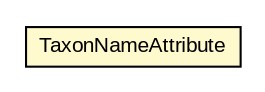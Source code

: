 #!/usr/local/bin/dot
#
# Class diagram 
# Generated by UMLGraph version R5_6-24-gf6e263 (http://www.umlgraph.org/)
#

digraph G {
	edge [fontname="arial",fontsize=10,labelfontname="arial",labelfontsize=10];
	node [fontname="arial",fontsize=10,shape=plaintext];
	nodesep=0.25;
	ranksep=0.5;
	// edu.arizona.biosemantics.semanticmarkup.markupelement.description.model.attributes.TaxonNameAttribute
	c137016 [label=<<table title="edu.arizona.biosemantics.semanticmarkup.markupelement.description.model.attributes.TaxonNameAttribute" border="0" cellborder="1" cellspacing="0" cellpadding="2" port="p" bgcolor="lemonChiffon" href="./TaxonNameAttribute.html">
		<tr><td><table border="0" cellspacing="0" cellpadding="1">
<tr><td align="center" balign="center"> TaxonNameAttribute </td></tr>
		</table></td></tr>
		</table>>, URL="./TaxonNameAttribute.html", fontname="arial", fontcolor="black", fontsize=10.0];
}

